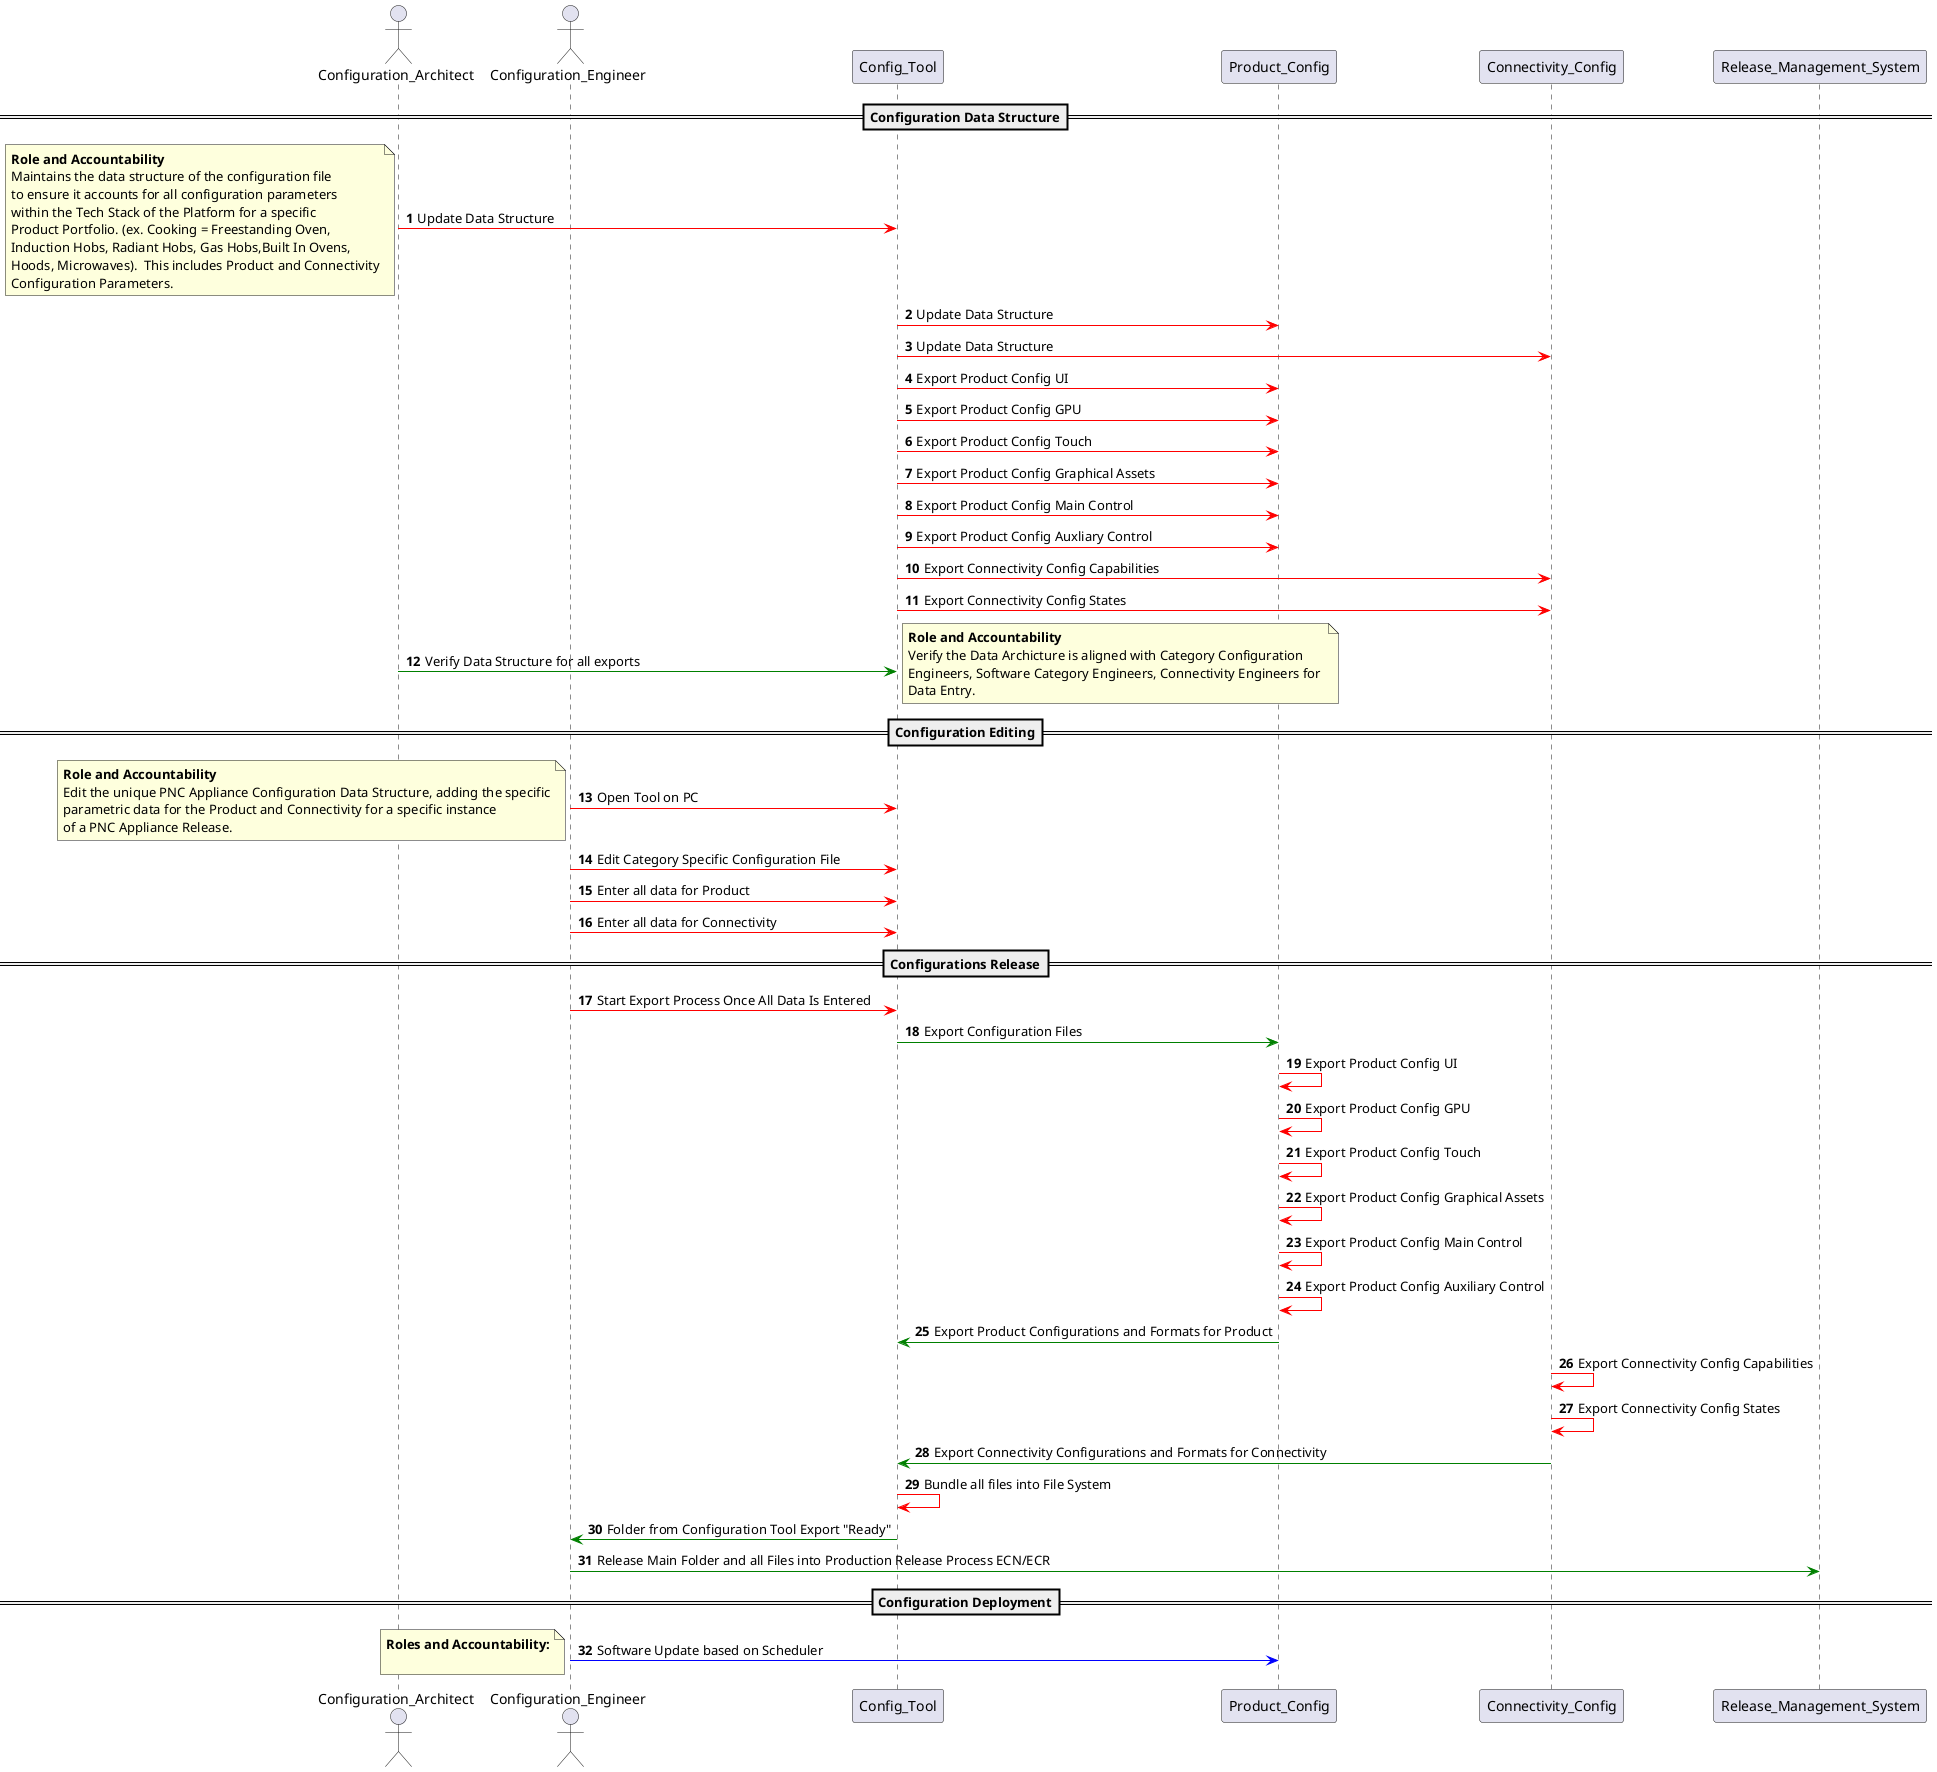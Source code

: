 @startuml Configuration_Process


    autonumber
    actor Configuration_Architect
    actor Configuration_Engineer

    ==Configuration Data Structure==

    Configuration_Architect -[#red]> Config_Tool : Update Data Structure
    note left 
    **Role and Accountability**
    Maintains the data structure of the configuration file
    to ensure it accounts for all configuration parameters 
    within the Tech Stack of the Platform for a specific 
    Product Portfolio. (ex. Cooking = Freestanding Oven, 
    Induction Hobs, Radiant Hobs, Gas Hobs,Built In Ovens, 
    Hoods, Microwaves).  This includes Product and Connectivity
    Configuration Parameters.
    end note

    Config_Tool -[#red]> Product_Config : Update Data Structure
    Config_Tool -[#red]> Connectivity_Config : Update Data Structure
    Config_Tool -[#red]> Product_Config: Export Product Config UI
    Config_Tool -[#red]> Product_Config: Export Product Config GPU
    Config_Tool -[#red]> Product_Config: Export Product Config Touch
    Config_Tool -[#red]> Product_Config: Export Product Config Graphical Assets
    Config_Tool -[#red]> Product_Config: Export Product Config Main Control
    Config_Tool -[#red]> Product_Config: Export Product Config Auxliary Control
    Config_Tool -[#red]> Connectivity_Config: Export Connectivity Config Capabilities
    Config_Tool -[#red]> Connectivity_Config: Export Connectivity Config States
    Configuration_Architect -[#Green]> Config_Tool: Verify Data Structure for all exports
    note right
    **Role and Accountability**
    Verify the Data Archicture is aligned with Category Configuration
    Engineers, Software Category Engineers, Connectivity Engineers for 
    Data Entry.
    end note

    ==Configuration Editing==

    Configuration_Engineer -[#red]> Config_Tool : Open Tool on PC
    note left
    **Role and Accountability**
    Edit the unique PNC Appliance Configuration Data Structure, adding the specific
    parametric data for the Product and Connectivity for a specific instance
    of a PNC Appliance Release.
    end note
    Configuration_Engineer -[#red]> Config_Tool : Edit Category Specific Configuration File
    Configuration_Engineer -[#red]> Config_Tool : Enter all data for Product
    Configuration_Engineer -[#red]> Config_Tool : Enter all data for Connectivity

    ==Configurations Release==

    Configuration_Engineer -[#red]> Config_Tool : Start Export Process Once All Data Is Entered
    Config_Tool -[#Green]> Product_Config: Export Configuration Files
    Product_Config -[#red]> Product_Config: Export Product Config UI
    Product_Config -[#red]> Product_Config: Export Product Config GPU
    Product_Config -[#red]> Product_Config: Export Product Config Touch
    Product_Config -[#red]> Product_Config: Export Product Config Graphical Assets
    Product_Config -[#red]> Product_Config: Export Product Config Main Control
    Product_Config -[#red]> Product_Config: Export Product Config Auxiliary Control
    Product_Config -[#green]> Config_Tool: Export Product Configurations and Formats for Product
    Connectivity_Config -[#red]> Connectivity_Config: Export Connectivity Config Capabilities
    Connectivity_Config -[#red]> Connectivity_Config: Export Connectivity Config States
    Connectivity_Config -[#green]> Config_Tool: Export Connectivity Configurations and Formats for Connectivity
    Config_Tool -[#red]> Config_Tool: Bundle all files into File System
    Config_Tool -[#Green]> Configuration_Engineer: Folder from Configuration Tool Export "Ready"
    Configuration_Engineer -[#Green]> Release_Management_System: Release Main Folder and all Files into Production Release Process ECN/ECR
    
    ==Configuration Deployment==

   Configuration_Engineer -[#blue]> Product_Config: Software Update based on Scheduler
    note left 
    **Roles and Accountability:**

    end note
    
@enduml
